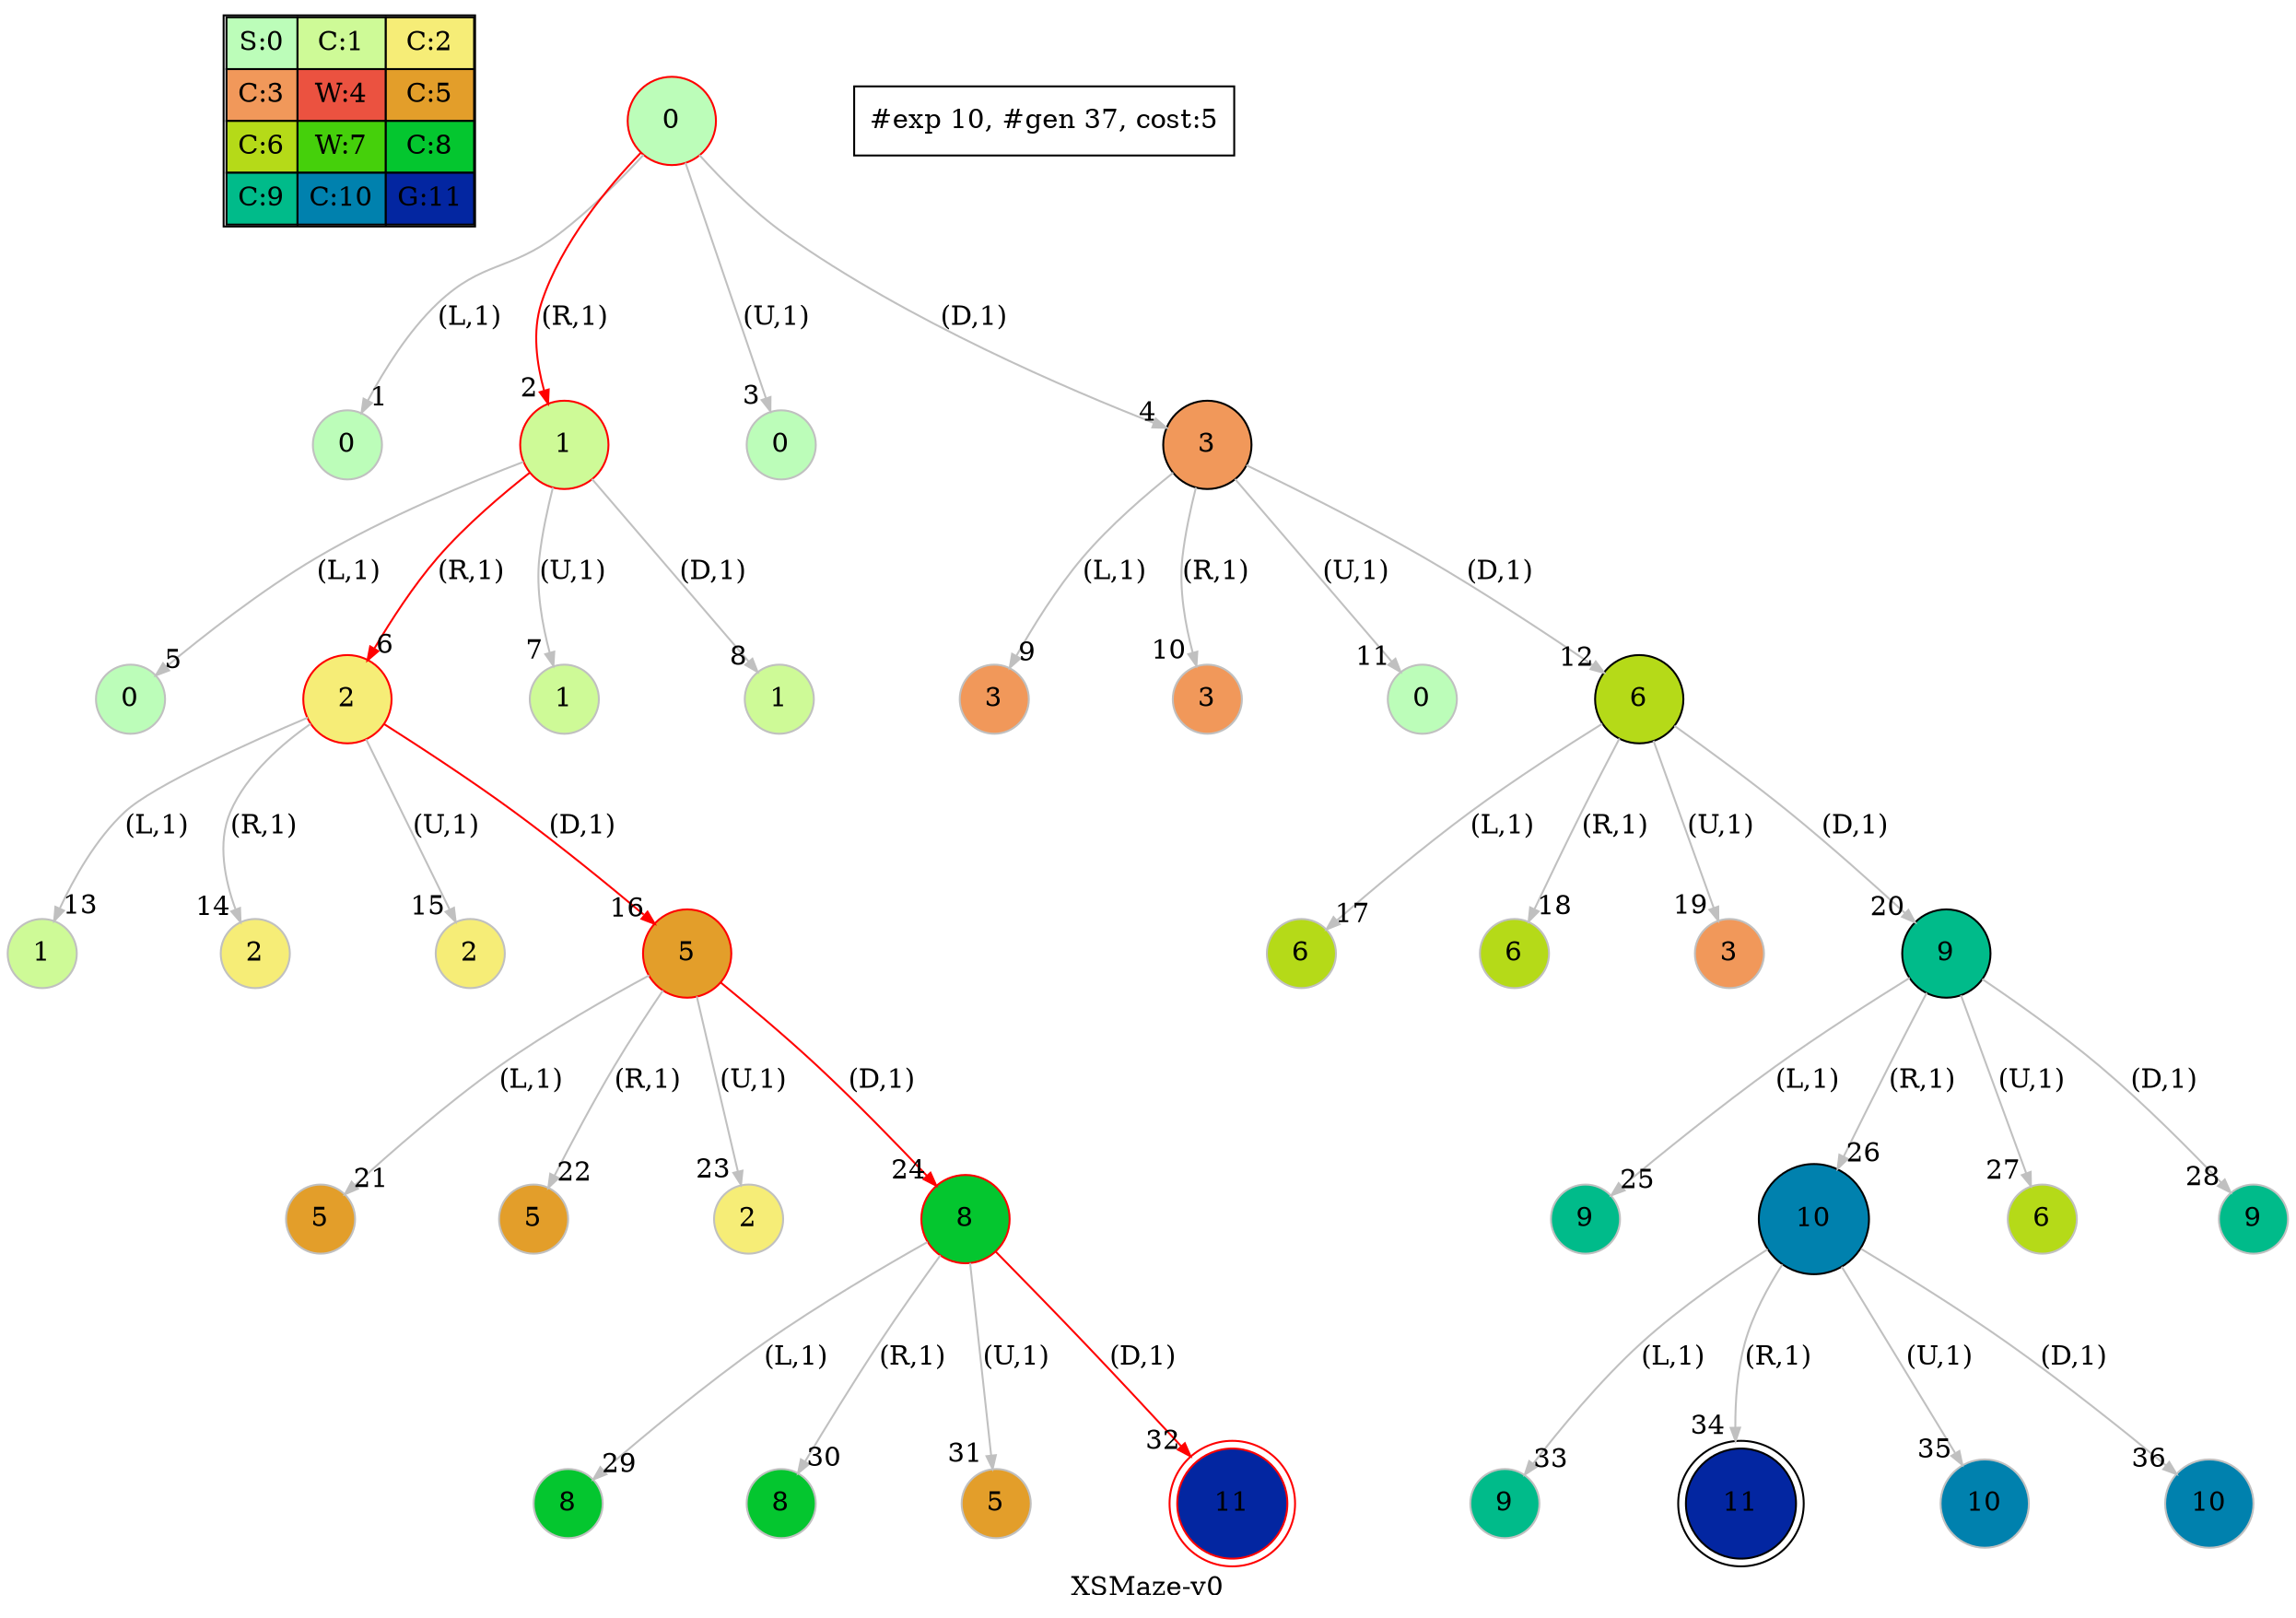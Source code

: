 digraph XSMaze { label="XSMaze-v0" 
subgraph MAP {label=Map;map [shape=plaintext label=<<table border="1" cellpadding="5" cellspacing="0" cellborder="1"><tr><td bgcolor="0.32745098 0.267733   0.99083125 1.        ">S:0</td><td bgcolor="0.24117647 0.39545121 0.97940977 1.        ">C:1</td><td bgcolor="0.15490196 0.51591783 0.96349314 1.        ">C:2</td></tr><tr><td bgcolor="0.06862745 0.62692381 0.94315443 1.        ">C:3</td><td bgcolor="0.01764706 0.72643357 0.91848699 1.        ">W:4</td><td bgcolor="0.10392157 0.81262237 0.88960401 1.        ">C:5</td></tr><tr><td bgcolor="0.19803922 0.88960401 0.8534438  1.        ">C:6</td><td bgcolor="0.28431373 0.94315443 0.81619691 1.        ">W:7</td><td bgcolor="0.37058824 0.97940977 0.77520398 1.        ">C:8</td></tr><tr><td bgcolor="0.45686275 0.99770518 0.73065313 1.        ">C:9</td><td bgcolor="0.54313725 0.99770518 0.68274886 1.        ">C:10</td><td bgcolor="0.62941176 0.97940977 0.63171101 1.        ">G:11</td></tr></table>>]} 
 nodesep=1 ranksep=1 node [shape=circle] edge [arrowsize=0.7] 
"0_0" [label=" 0 " style=filled color=black color=red fillcolor="0.32745098 0.267733   0.99083125 1.        " ];  "0_0.0-0" [label=0 style=filled color=grey fillcolor="0.32745098 0.267733   0.99083125 1.        " ];   "0_0" -> "0_0.0-0" [label="(L,1)" headlabel=" 1 " color=grey ]; 
"0_0.1-1" [label=1 style=filled color=grey color=red fillcolor="0.24117647 0.39545121 0.97940977 1.        " ];   "0_0" -> "0_0.1-1" [label="(R,1)" headlabel=" 2 " color=grey color=red ]; 
"0_0.0-2" [label=0 style=filled color=grey fillcolor="0.32745098 0.267733   0.99083125 1.        " ];   "0_0" -> "0_0.0-2" [label="(U,1)" headlabel=" 3 " color=grey ]; 
"0_0.3-3" [label=3 style=filled color=grey fillcolor="0.06862745 0.62692381 0.94315443 1.        " ];   "0_0" -> "0_0.3-3" [label="(D,1)" headlabel=" 4 " color=grey ]; 
"0_0.1-1" [label=" 1 " style=filled color=black color=red fillcolor="0.24117647 0.39545121 0.97940977 1.        " ];  "0_0.1.0-0" [label=0 style=filled color=grey fillcolor="0.32745098 0.267733   0.99083125 1.        " ];   "0_0.1-1" -> "0_0.1.0-0" [label="(L,1)" headlabel=" 5 " color=grey ]; 
"0_0.1.2-1" [label=2 style=filled color=grey color=red fillcolor="0.15490196 0.51591783 0.96349314 1.        " ];   "0_0.1-1" -> "0_0.1.2-1" [label="(R,1)" headlabel=" 6 " color=grey color=red ]; 
"0_0.1.1-2" [label=1 style=filled color=grey fillcolor="0.24117647 0.39545121 0.97940977 1.        " ];   "0_0.1-1" -> "0_0.1.1-2" [label="(U,1)" headlabel=" 7 " color=grey ]; 
"0_0.1.1-3" [label=1 style=filled color=grey fillcolor="0.24117647 0.39545121 0.97940977 1.        " ];   "0_0.1-1" -> "0_0.1.1-3" [label="(D,1)" headlabel=" 8 " color=grey ]; 
"0_0.3-3" [label=" 3 " style=filled color=black fillcolor="0.06862745 0.62692381 0.94315443 1.        " ];  "0_0.3.3-0" [label=3 style=filled color=grey fillcolor="0.06862745 0.62692381 0.94315443 1.        " ];   "0_0.3-3" -> "0_0.3.3-0" [label="(L,1)" headlabel=" 9 " color=grey ]; 
"0_0.3.3-1" [label=3 style=filled color=grey fillcolor="0.06862745 0.62692381 0.94315443 1.        " ];   "0_0.3-3" -> "0_0.3.3-1" [label="(R,1)" headlabel=" 10 " color=grey ]; 
"0_0.3.0-2" [label=0 style=filled color=grey fillcolor="0.32745098 0.267733   0.99083125 1.        " ];   "0_0.3-3" -> "0_0.3.0-2" [label="(U,1)" headlabel=" 11 " color=grey ]; 
"0_0.3.6-3" [label=6 style=filled color=grey fillcolor="0.19803922 0.88960401 0.8534438  1.        " ];   "0_0.3-3" -> "0_0.3.6-3" [label="(D,1)" headlabel=" 12 " color=grey ]; 
"0_0.1.2-1" [label=" 2 " style=filled color=black color=red fillcolor="0.15490196 0.51591783 0.96349314 1.        " ];  "0_0.1.2.1-0" [label=1 style=filled color=grey fillcolor="0.24117647 0.39545121 0.97940977 1.        " ];   "0_0.1.2-1" -> "0_0.1.2.1-0" [label="(L,1)" headlabel=" 13 " color=grey ]; 
"0_0.1.2.2-1" [label=2 style=filled color=grey fillcolor="0.15490196 0.51591783 0.96349314 1.        " ];   "0_0.1.2-1" -> "0_0.1.2.2-1" [label="(R,1)" headlabel=" 14 " color=grey ]; 
"0_0.1.2.2-2" [label=2 style=filled color=grey fillcolor="0.15490196 0.51591783 0.96349314 1.        " ];   "0_0.1.2-1" -> "0_0.1.2.2-2" [label="(U,1)" headlabel=" 15 " color=grey ]; 
"0_0.1.2.5-3" [label=5 style=filled color=grey color=red fillcolor="0.10392157 0.81262237 0.88960401 1.        " ];   "0_0.1.2-1" -> "0_0.1.2.5-3" [label="(D,1)" headlabel=" 16 " color=grey color=red ]; 
"0_0.3.6-3" [label=" 6 " style=filled color=black fillcolor="0.19803922 0.88960401 0.8534438  1.        " ];  "0_0.3.6.6-0" [label=6 style=filled color=grey fillcolor="0.19803922 0.88960401 0.8534438  1.        " ];   "0_0.3.6-3" -> "0_0.3.6.6-0" [label="(L,1)" headlabel=" 17 " color=grey ]; 
"0_0.3.6.6-1" [label=6 style=filled color=grey fillcolor="0.19803922 0.88960401 0.8534438  1.        " ];   "0_0.3.6-3" -> "0_0.3.6.6-1" [label="(R,1)" headlabel=" 18 " color=grey ]; 
"0_0.3.6.3-2" [label=3 style=filled color=grey fillcolor="0.06862745 0.62692381 0.94315443 1.        " ];   "0_0.3.6-3" -> "0_0.3.6.3-2" [label="(U,1)" headlabel=" 19 " color=grey ]; 
"0_0.3.6.9-3" [label=9 style=filled color=grey fillcolor="0.45686275 0.99770518 0.73065313 1.        " ];   "0_0.3.6-3" -> "0_0.3.6.9-3" [label="(D,1)" headlabel=" 20 " color=grey ]; 
"0_0.1.2.5-3" [label=" 5 " style=filled color=black color=red fillcolor="0.10392157 0.81262237 0.88960401 1.        " ];  "0_0.1.2.5.5-0" [label=5 style=filled color=grey fillcolor="0.10392157 0.81262237 0.88960401 1.        " ];   "0_0.1.2.5-3" -> "0_0.1.2.5.5-0" [label="(L,1)" headlabel=" 21 " color=grey ]; 
"0_0.1.2.5.5-1" [label=5 style=filled color=grey fillcolor="0.10392157 0.81262237 0.88960401 1.        " ];   "0_0.1.2.5-3" -> "0_0.1.2.5.5-1" [label="(R,1)" headlabel=" 22 " color=grey ]; 
"0_0.1.2.5.2-2" [label=2 style=filled color=grey fillcolor="0.15490196 0.51591783 0.96349314 1.        " ];   "0_0.1.2.5-3" -> "0_0.1.2.5.2-2" [label="(U,1)" headlabel=" 23 " color=grey ]; 
"0_0.1.2.5.8-3" [label=8 style=filled color=grey color=red fillcolor="0.37058824 0.97940977 0.77520398 1.        " ];   "0_0.1.2.5-3" -> "0_0.1.2.5.8-3" [label="(D,1)" headlabel=" 24 " color=grey color=red ]; 
"0_0.3.6.9-3" [label=" 9 " style=filled color=black fillcolor="0.45686275 0.99770518 0.73065313 1.        " ];  "0_0.3.6.9.9-0" [label=9 style=filled color=grey fillcolor="0.45686275 0.99770518 0.73065313 1.        " ];   "0_0.3.6.9-3" -> "0_0.3.6.9.9-0" [label="(L,1)" headlabel=" 25 " color=grey ]; 
"0_0.3.6.9.10-1" [label=10 style=filled color=grey fillcolor="0.54313725 0.99770518 0.68274886 1.        " ];   "0_0.3.6.9-3" -> "0_0.3.6.9.10-1" [label="(R,1)" headlabel=" 26 " color=grey ]; 
"0_0.3.6.9.6-2" [label=6 style=filled color=grey fillcolor="0.19803922 0.88960401 0.8534438  1.        " ];   "0_0.3.6.9-3" -> "0_0.3.6.9.6-2" [label="(U,1)" headlabel=" 27 " color=grey ]; 
"0_0.3.6.9.9-3" [label=9 style=filled color=grey fillcolor="0.45686275 0.99770518 0.73065313 1.        " ];   "0_0.3.6.9-3" -> "0_0.3.6.9.9-3" [label="(D,1)" headlabel=" 28 " color=grey ]; 
"0_0.1.2.5.8-3" [label=" 8 " style=filled color=black color=red fillcolor="0.37058824 0.97940977 0.77520398 1.        " ];  "0_0.1.2.5.8.8-0" [label=8 style=filled color=grey fillcolor="0.37058824 0.97940977 0.77520398 1.        " ];   "0_0.1.2.5.8-3" -> "0_0.1.2.5.8.8-0" [label="(L,1)" headlabel=" 29 " color=grey ]; 
"0_0.1.2.5.8.8-1" [label=8 style=filled color=grey fillcolor="0.37058824 0.97940977 0.77520398 1.        " ];   "0_0.1.2.5.8-3" -> "0_0.1.2.5.8.8-1" [label="(R,1)" headlabel=" 30 " color=grey ]; 
"0_0.1.2.5.8.5-2" [label=5 style=filled color=grey fillcolor="0.10392157 0.81262237 0.88960401 1.        " ];   "0_0.1.2.5.8-3" -> "0_0.1.2.5.8.5-2" [label="(U,1)" headlabel=" 31 " color=grey ]; 
"0_0.1.2.5.8.11-3" [label=" 11 " style=filled color=black color=red fillcolor="0.62941176 0.97940977 0.63171101 1.        " peripheries="2"]; /*GOALSTATE*/  "0_0.1.2.5.8-3" -> "0_0.1.2.5.8.11-3" [label="(D,1)" headlabel=" 32 " color=grey color=red ]; 
"0_0.3.6.9.10-1" [label=" 10 " style=filled color=black fillcolor="0.54313725 0.99770518 0.68274886 1.        " ];  "0_0.3.6.9.10.9-0" [label=9 style=filled color=grey fillcolor="0.45686275 0.99770518 0.73065313 1.        " ];   "0_0.3.6.9.10-1" -> "0_0.3.6.9.10.9-0" [label="(L,1)" headlabel=" 33 " color=grey ]; 
"0_0.3.6.9.10.11-1" [label=" 11 " style=filled color=black fillcolor="0.62941176 0.97940977 0.63171101 1.        " peripheries="2"]; /*GOALSTATE*/  "0_0.3.6.9.10-1" -> "0_0.3.6.9.10.11-1" [label="(R,1)" headlabel=" 34 " color=grey ]; 
"0_0.3.6.9.10.10-2" [label=10 style=filled color=grey fillcolor="0.54313725 0.99770518 0.68274886 1.        " ];   "0_0.3.6.9.10-1" -> "0_0.3.6.9.10.10-2" [label="(U,1)" headlabel=" 35 " color=grey ]; 
"0_0.3.6.9.10.10-3" [label=10 style=filled color=grey fillcolor="0.54313725 0.99770518 0.68274886 1.        " ];   "0_0.3.6.9.10-1" -> "0_0.3.6.9.10.10-3" [label="(D,1)" headlabel=" 36 " color=grey ];
"#exp 10, #gen 37, cost:5" [ shape=box ]; }
